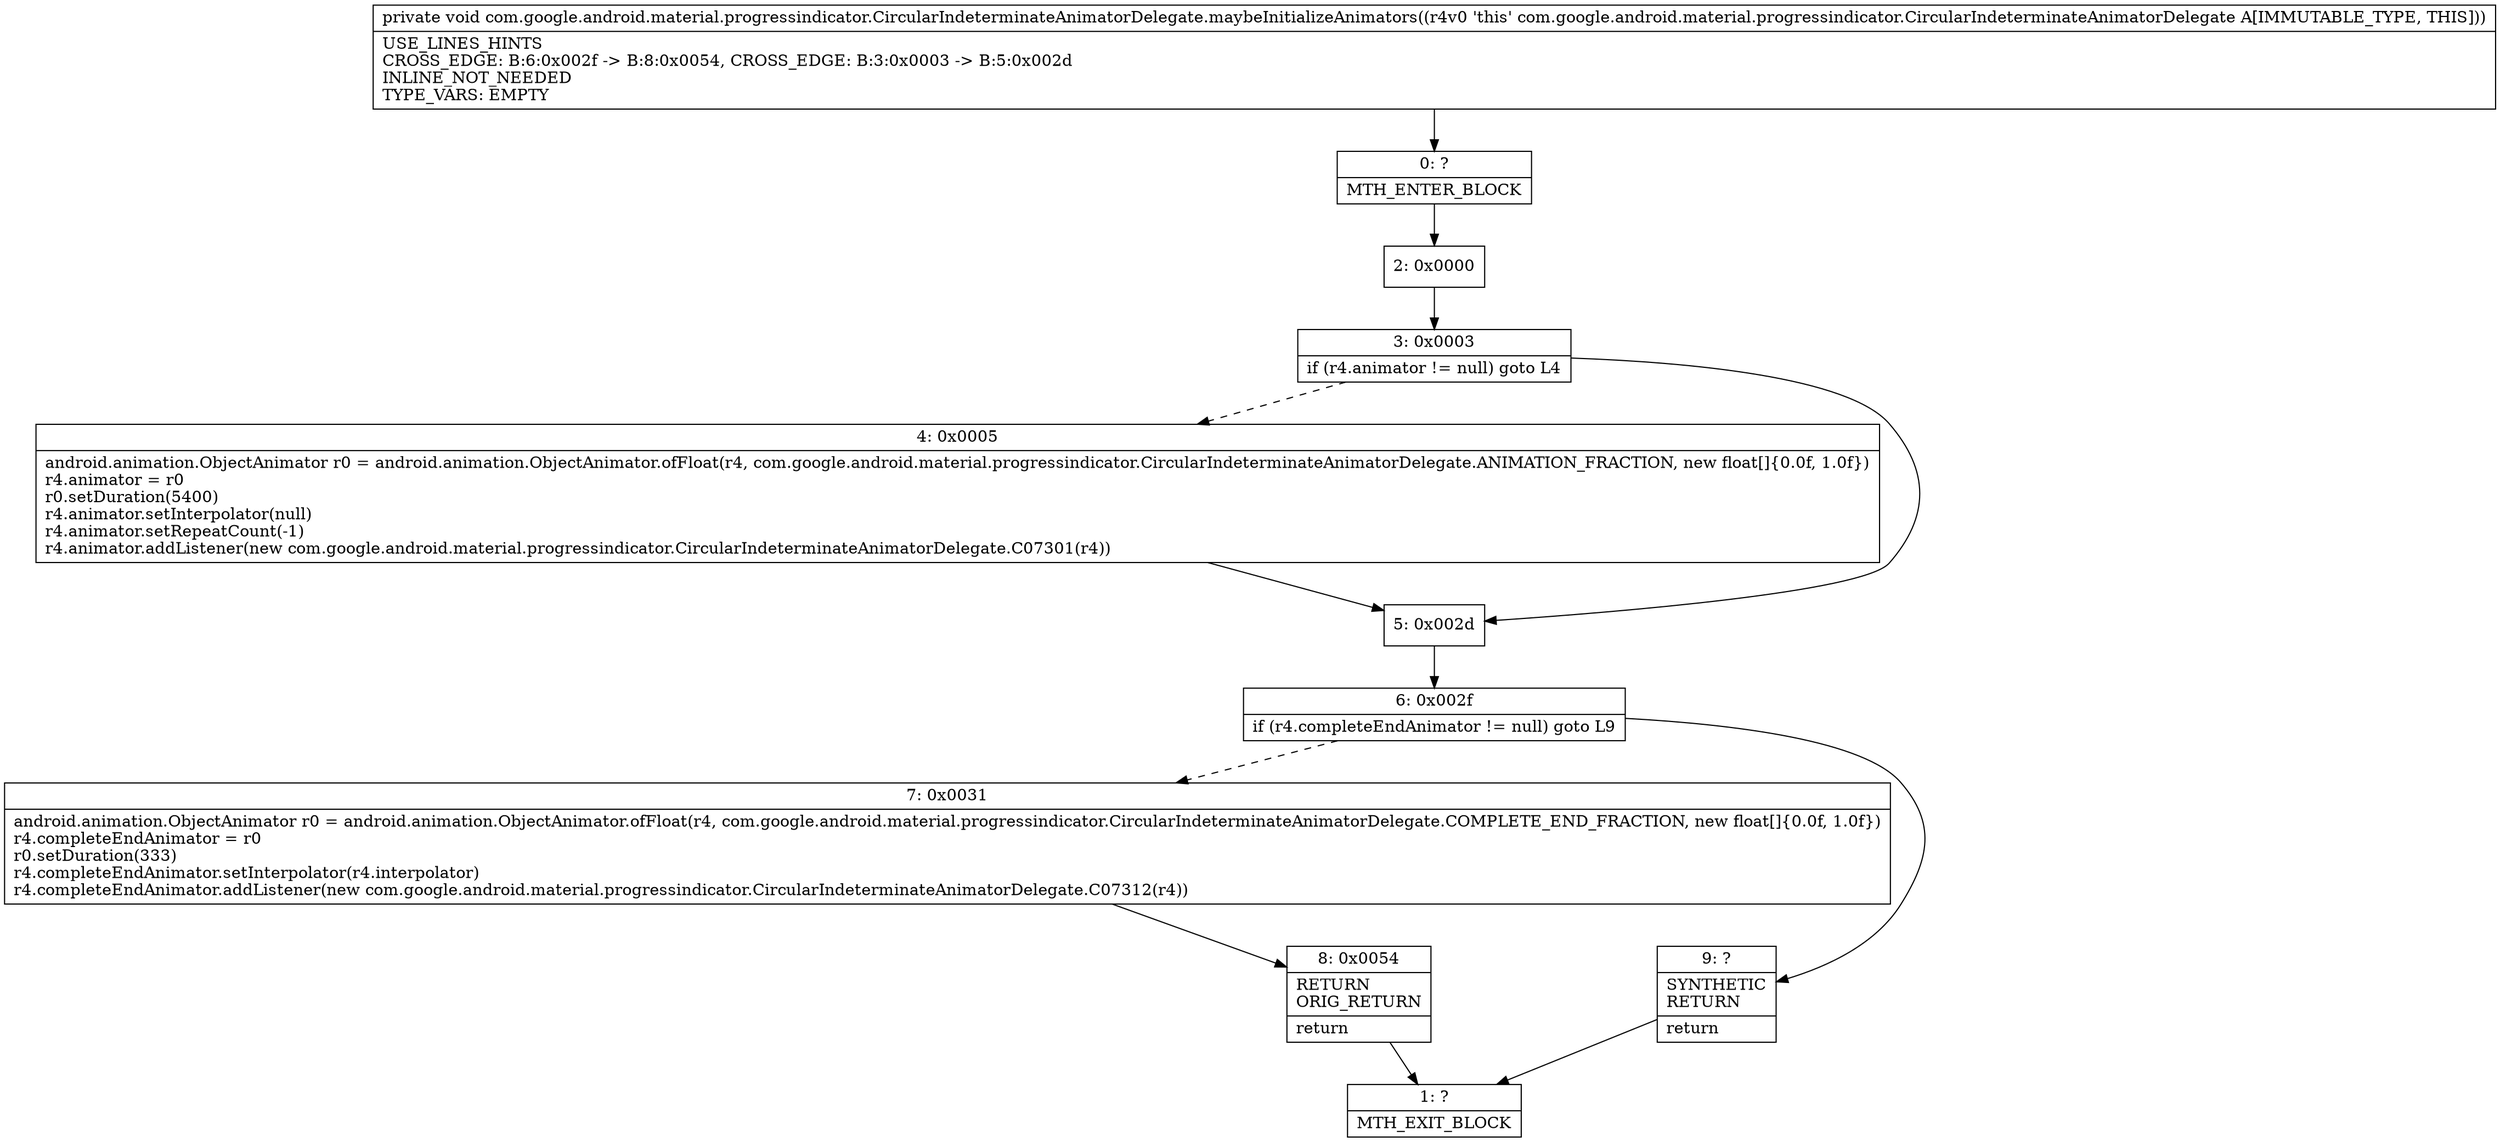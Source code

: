 digraph "CFG forcom.google.android.material.progressindicator.CircularIndeterminateAnimatorDelegate.maybeInitializeAnimators()V" {
Node_0 [shape=record,label="{0\:\ ?|MTH_ENTER_BLOCK\l}"];
Node_2 [shape=record,label="{2\:\ 0x0000}"];
Node_3 [shape=record,label="{3\:\ 0x0003|if (r4.animator != null) goto L4\l}"];
Node_4 [shape=record,label="{4\:\ 0x0005|android.animation.ObjectAnimator r0 = android.animation.ObjectAnimator.ofFloat(r4, com.google.android.material.progressindicator.CircularIndeterminateAnimatorDelegate.ANIMATION_FRACTION, new float[]\{0.0f, 1.0f\})\lr4.animator = r0\lr0.setDuration(5400)\lr4.animator.setInterpolator(null)\lr4.animator.setRepeatCount(\-1)\lr4.animator.addListener(new com.google.android.material.progressindicator.CircularIndeterminateAnimatorDelegate.C07301(r4))\l}"];
Node_5 [shape=record,label="{5\:\ 0x002d}"];
Node_6 [shape=record,label="{6\:\ 0x002f|if (r4.completeEndAnimator != null) goto L9\l}"];
Node_7 [shape=record,label="{7\:\ 0x0031|android.animation.ObjectAnimator r0 = android.animation.ObjectAnimator.ofFloat(r4, com.google.android.material.progressindicator.CircularIndeterminateAnimatorDelegate.COMPLETE_END_FRACTION, new float[]\{0.0f, 1.0f\})\lr4.completeEndAnimator = r0\lr0.setDuration(333)\lr4.completeEndAnimator.setInterpolator(r4.interpolator)\lr4.completeEndAnimator.addListener(new com.google.android.material.progressindicator.CircularIndeterminateAnimatorDelegate.C07312(r4))\l}"];
Node_8 [shape=record,label="{8\:\ 0x0054|RETURN\lORIG_RETURN\l|return\l}"];
Node_1 [shape=record,label="{1\:\ ?|MTH_EXIT_BLOCK\l}"];
Node_9 [shape=record,label="{9\:\ ?|SYNTHETIC\lRETURN\l|return\l}"];
MethodNode[shape=record,label="{private void com.google.android.material.progressindicator.CircularIndeterminateAnimatorDelegate.maybeInitializeAnimators((r4v0 'this' com.google.android.material.progressindicator.CircularIndeterminateAnimatorDelegate A[IMMUTABLE_TYPE, THIS]))  | USE_LINES_HINTS\lCROSS_EDGE: B:6:0x002f \-\> B:8:0x0054, CROSS_EDGE: B:3:0x0003 \-\> B:5:0x002d\lINLINE_NOT_NEEDED\lTYPE_VARS: EMPTY\l}"];
MethodNode -> Node_0;Node_0 -> Node_2;
Node_2 -> Node_3;
Node_3 -> Node_4[style=dashed];
Node_3 -> Node_5;
Node_4 -> Node_5;
Node_5 -> Node_6;
Node_6 -> Node_7[style=dashed];
Node_6 -> Node_9;
Node_7 -> Node_8;
Node_8 -> Node_1;
Node_9 -> Node_1;
}

